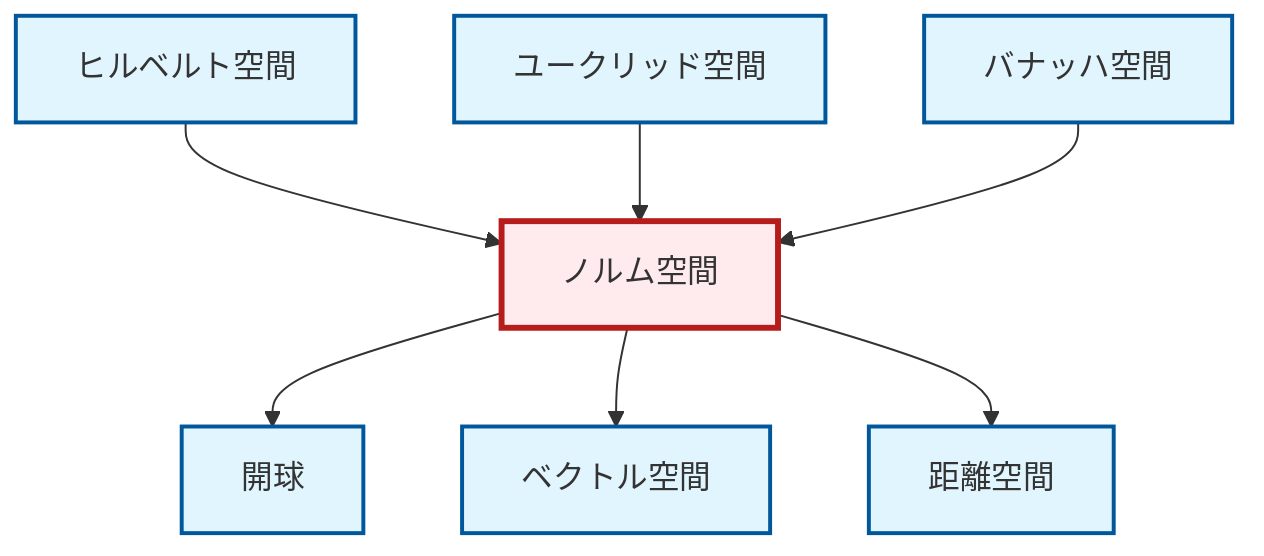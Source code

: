 graph TD
    classDef definition fill:#e1f5fe,stroke:#01579b,stroke-width:2px
    classDef theorem fill:#f3e5f5,stroke:#4a148c,stroke-width:2px
    classDef axiom fill:#fff3e0,stroke:#e65100,stroke-width:2px
    classDef example fill:#e8f5e9,stroke:#1b5e20,stroke-width:2px
    classDef current fill:#ffebee,stroke:#b71c1c,stroke-width:3px
    def-vector-space["ベクトル空間"]:::definition
    def-euclidean-space["ユークリッド空間"]:::definition
    def-metric-space["距離空間"]:::definition
    def-normed-vector-space["ノルム空間"]:::definition
    def-open-ball["開球"]:::definition
    def-banach-space["バナッハ空間"]:::definition
    def-hilbert-space["ヒルベルト空間"]:::definition
    def-hilbert-space --> def-normed-vector-space
    def-normed-vector-space --> def-open-ball
    def-normed-vector-space --> def-vector-space
    def-euclidean-space --> def-normed-vector-space
    def-banach-space --> def-normed-vector-space
    def-normed-vector-space --> def-metric-space
    class def-normed-vector-space current